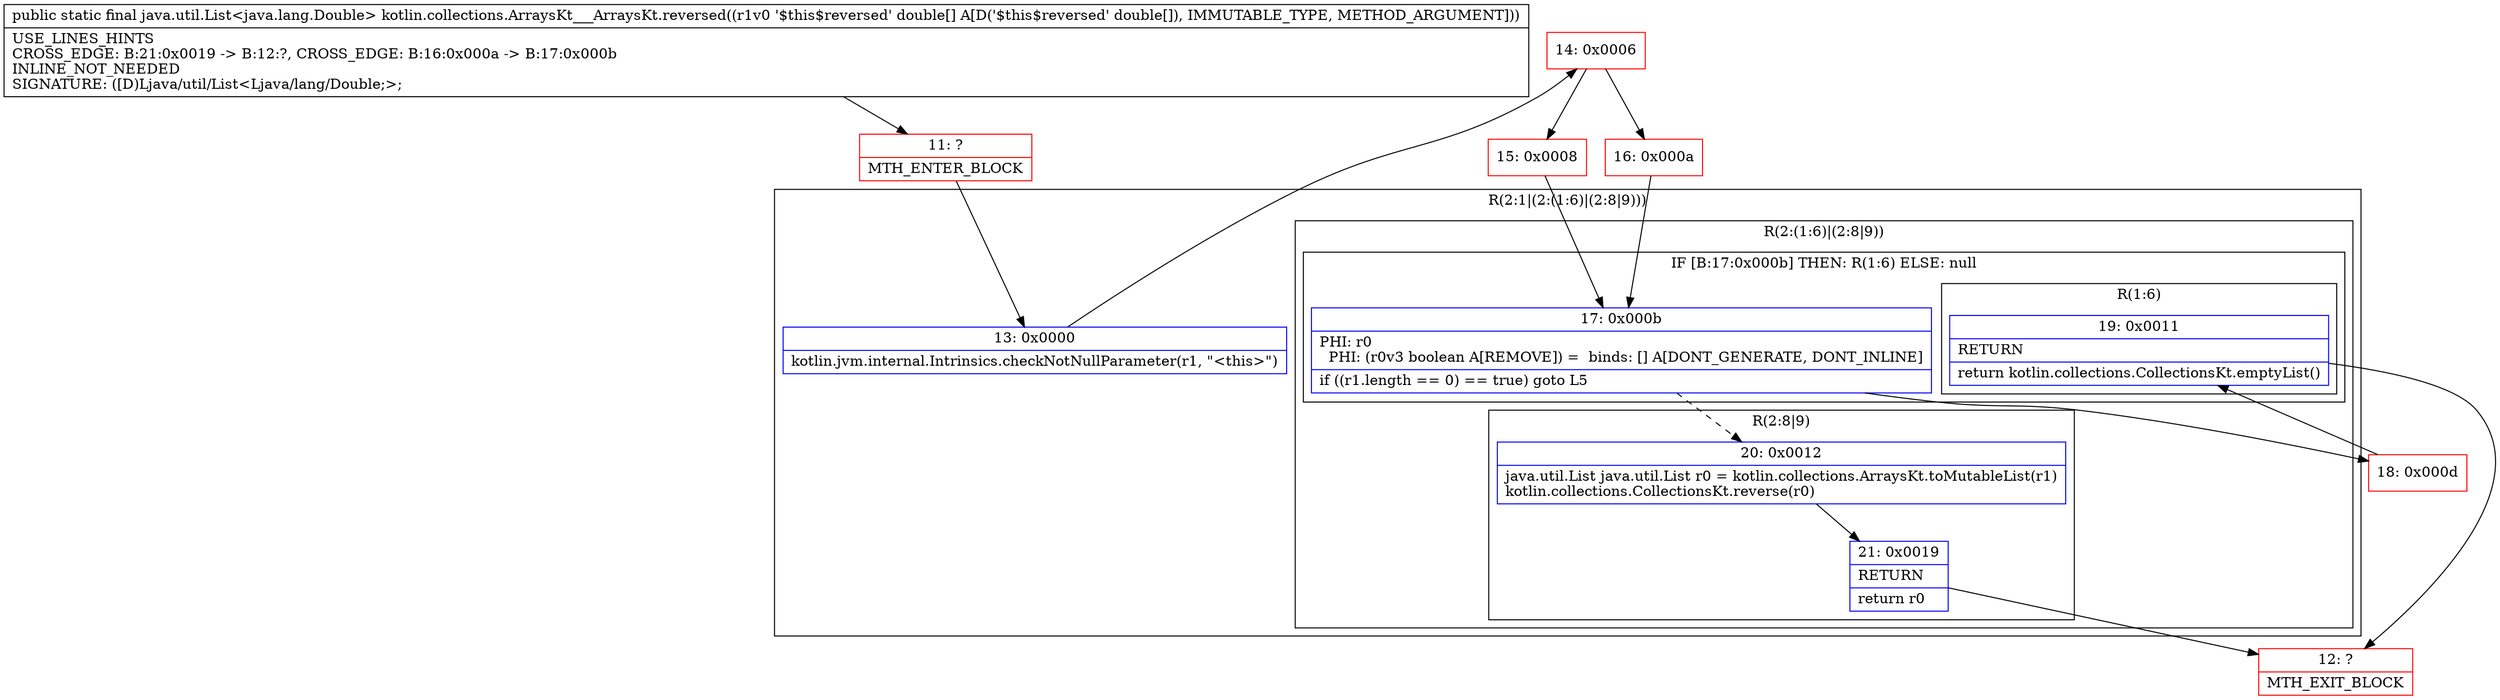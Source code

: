 digraph "CFG forkotlin.collections.ArraysKt___ArraysKt.reversed([D)Ljava\/util\/List;" {
subgraph cluster_Region_1845341216 {
label = "R(2:1|(2:(1:6)|(2:8|9)))";
node [shape=record,color=blue];
Node_13 [shape=record,label="{13\:\ 0x0000|kotlin.jvm.internal.Intrinsics.checkNotNullParameter(r1, \"\<this\>\")\l}"];
subgraph cluster_Region_2139103881 {
label = "R(2:(1:6)|(2:8|9))";
node [shape=record,color=blue];
subgraph cluster_IfRegion_292887751 {
label = "IF [B:17:0x000b] THEN: R(1:6) ELSE: null";
node [shape=record,color=blue];
Node_17 [shape=record,label="{17\:\ 0x000b|PHI: r0 \l  PHI: (r0v3 boolean A[REMOVE]) =  binds: [] A[DONT_GENERATE, DONT_INLINE]\l|if ((r1.length == 0) == true) goto L5\l}"];
subgraph cluster_Region_1995722309 {
label = "R(1:6)";
node [shape=record,color=blue];
Node_19 [shape=record,label="{19\:\ 0x0011|RETURN\l|return kotlin.collections.CollectionsKt.emptyList()\l}"];
}
}
subgraph cluster_Region_1353604359 {
label = "R(2:8|9)";
node [shape=record,color=blue];
Node_20 [shape=record,label="{20\:\ 0x0012|java.util.List java.util.List r0 = kotlin.collections.ArraysKt.toMutableList(r1)\lkotlin.collections.CollectionsKt.reverse(r0)\l}"];
Node_21 [shape=record,label="{21\:\ 0x0019|RETURN\l|return r0\l}"];
}
}
}
Node_11 [shape=record,color=red,label="{11\:\ ?|MTH_ENTER_BLOCK\l}"];
Node_14 [shape=record,color=red,label="{14\:\ 0x0006}"];
Node_15 [shape=record,color=red,label="{15\:\ 0x0008}"];
Node_18 [shape=record,color=red,label="{18\:\ 0x000d}"];
Node_12 [shape=record,color=red,label="{12\:\ ?|MTH_EXIT_BLOCK\l}"];
Node_16 [shape=record,color=red,label="{16\:\ 0x000a}"];
MethodNode[shape=record,label="{public static final java.util.List\<java.lang.Double\> kotlin.collections.ArraysKt___ArraysKt.reversed((r1v0 '$this$reversed' double[] A[D('$this$reversed' double[]), IMMUTABLE_TYPE, METHOD_ARGUMENT]))  | USE_LINES_HINTS\lCROSS_EDGE: B:21:0x0019 \-\> B:12:?, CROSS_EDGE: B:16:0x000a \-\> B:17:0x000b\lINLINE_NOT_NEEDED\lSIGNATURE: ([D)Ljava\/util\/List\<Ljava\/lang\/Double;\>;\l}"];
MethodNode -> Node_11;Node_13 -> Node_14;
Node_17 -> Node_18;
Node_17 -> Node_20[style=dashed];
Node_19 -> Node_12;
Node_20 -> Node_21;
Node_21 -> Node_12;
Node_11 -> Node_13;
Node_14 -> Node_15;
Node_14 -> Node_16;
Node_15 -> Node_17;
Node_18 -> Node_19;
Node_16 -> Node_17;
}

